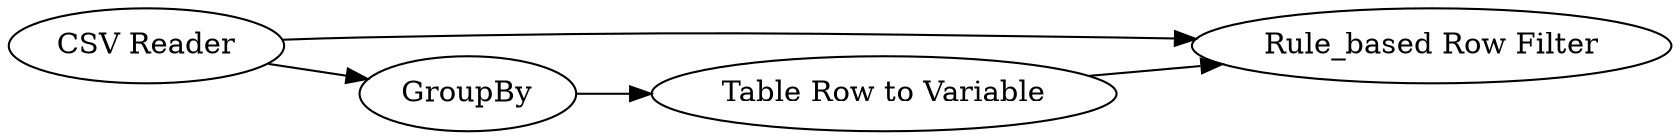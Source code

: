 digraph {
	"1846216297866228134_3" [label="Table Row to Variable"]
	"1846216297866228134_4" [label="Rule_based Row Filter"]
	"1846216297866228134_1" [label="CSV Reader"]
	"1846216297866228134_2" [label=GroupBy]
	"1846216297866228134_1" -> "1846216297866228134_2"
	"1846216297866228134_2" -> "1846216297866228134_3"
	"1846216297866228134_3" -> "1846216297866228134_4"
	"1846216297866228134_1" -> "1846216297866228134_4"
	rankdir=LR
}
